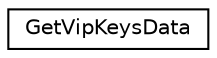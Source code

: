 digraph "Graphical Class Hierarchy"
{
  edge [fontname="Helvetica",fontsize="10",labelfontname="Helvetica",labelfontsize="10"];
  node [fontname="Helvetica",fontsize="10",shape=record];
  rankdir="LR";
  Node0 [label="GetVipKeysData",height=0.2,width=0.4,color="black", fillcolor="white", style="filled",URL="$struct_get_vip_keys_data.html"];
}
